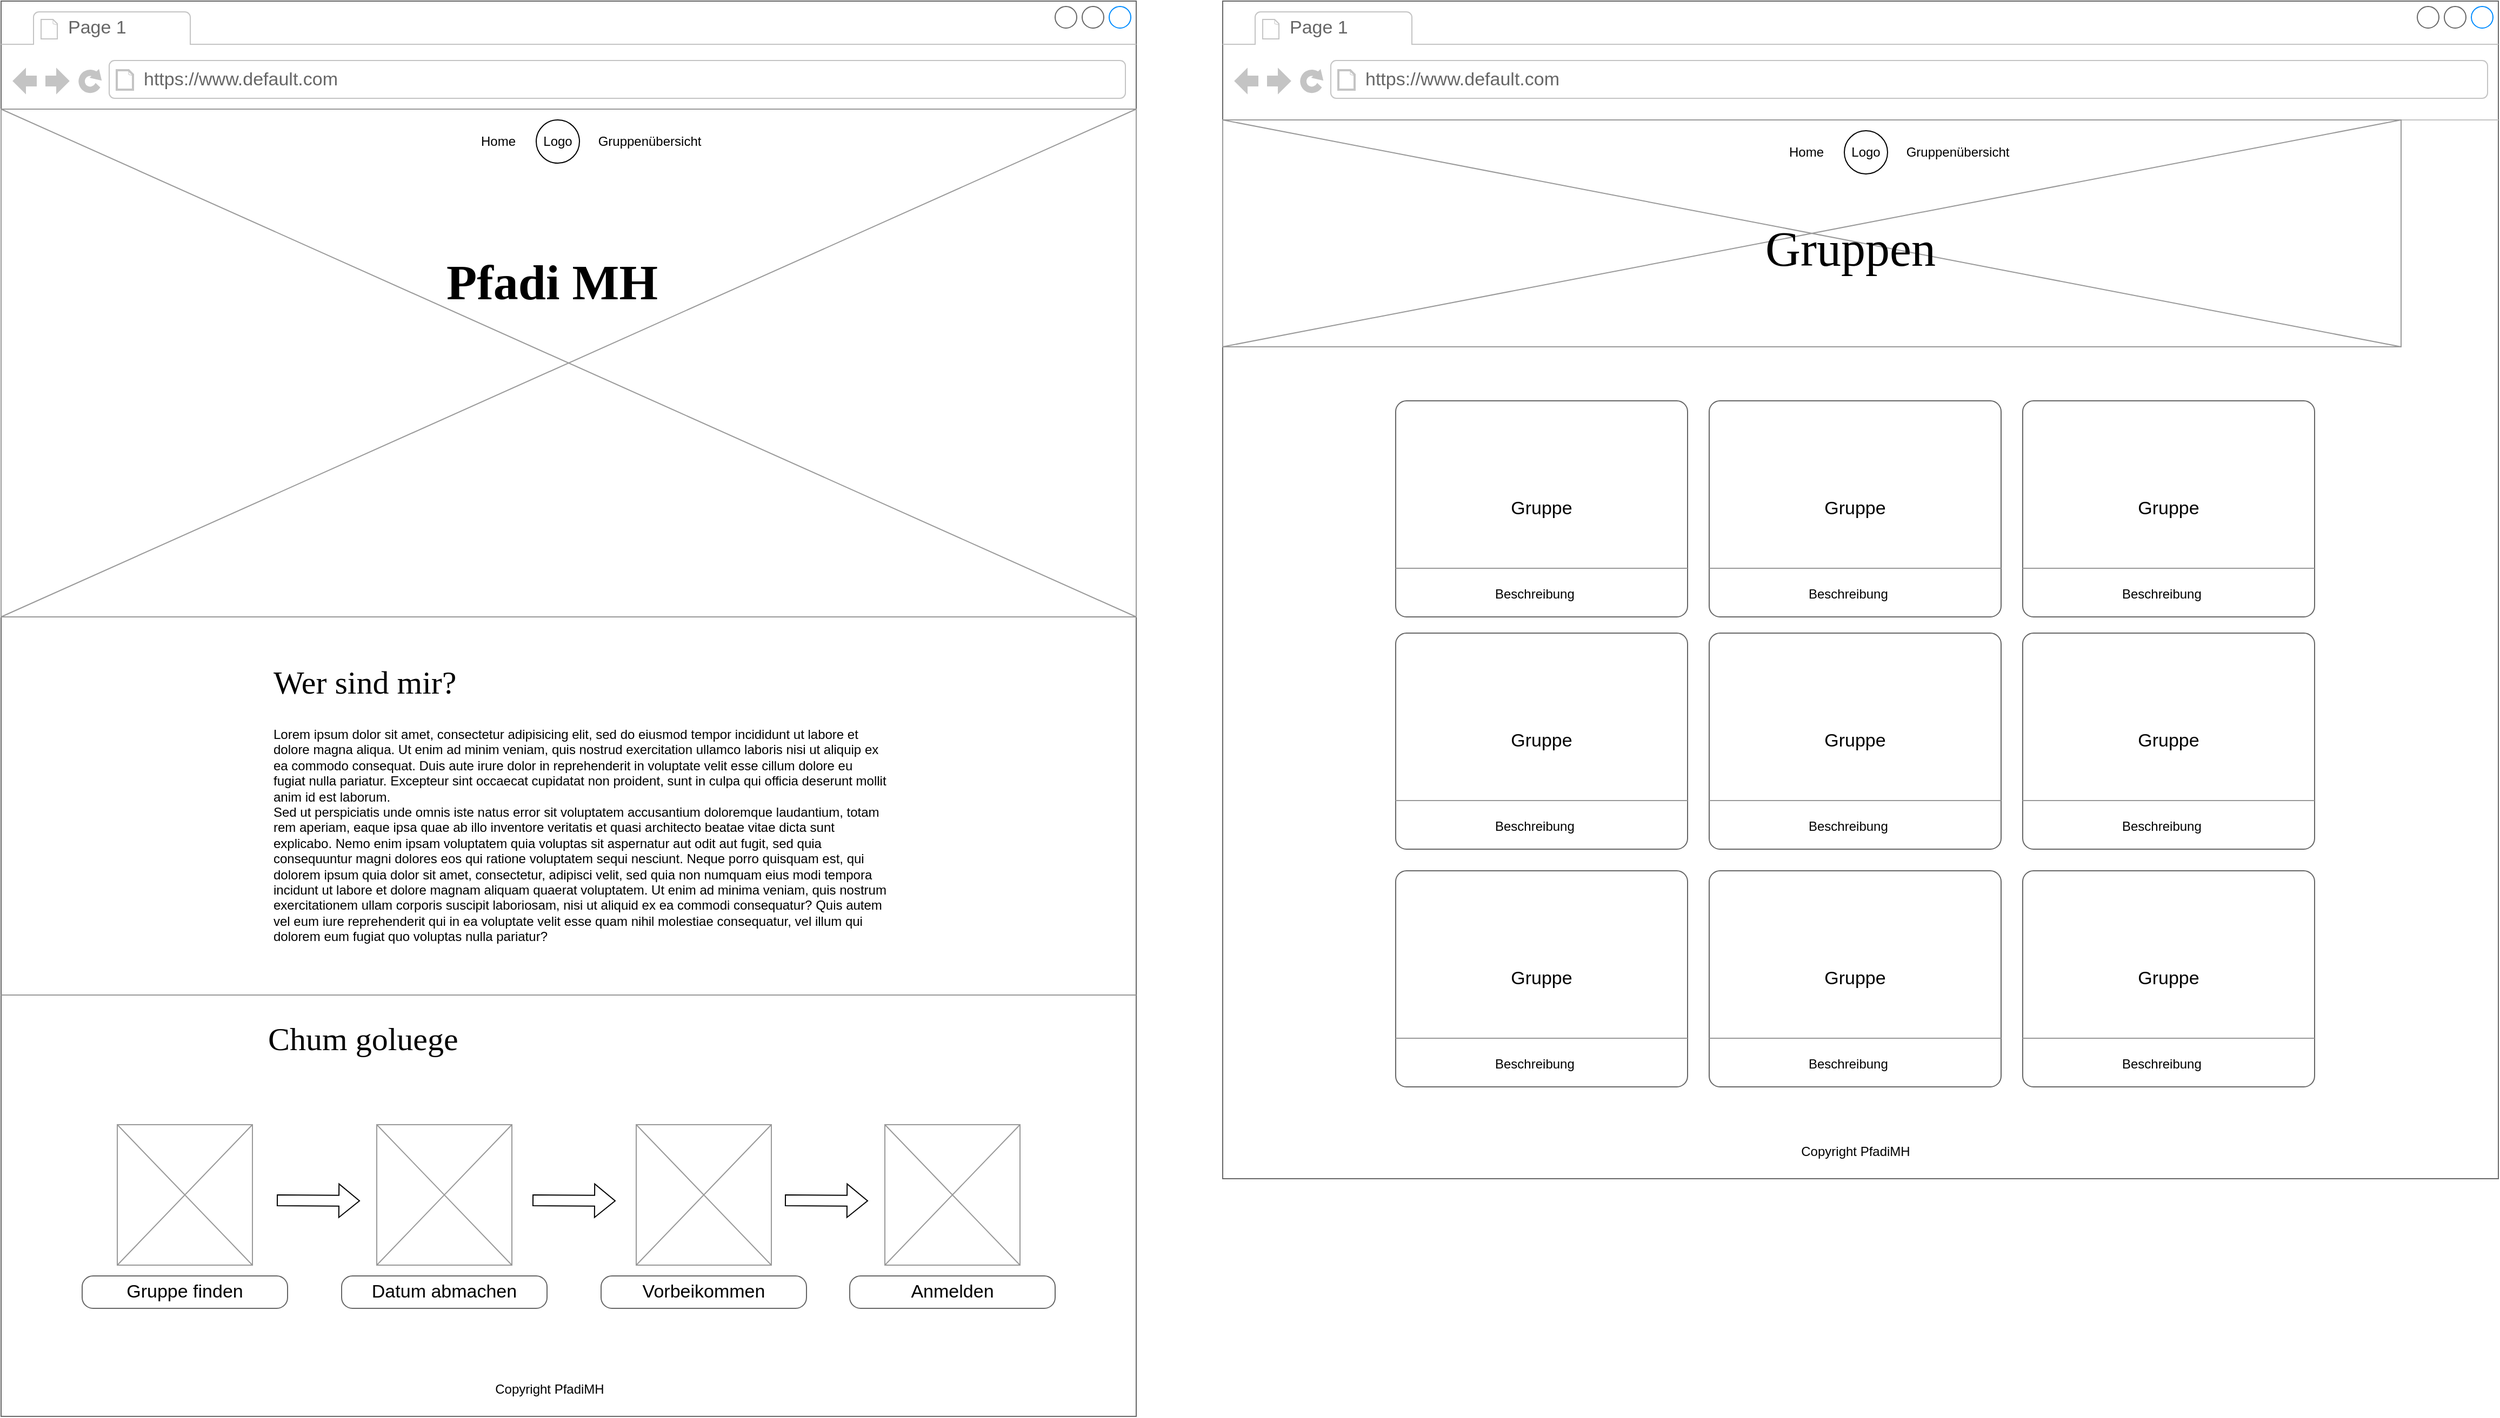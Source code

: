 <mxfile version="24.5.2" type="device">
  <diagram name="Page-1" id="xW-bHU2al_uvpoQPwyNc">
    <mxGraphModel dx="-1550" dy="622" grid="1" gridSize="10" guides="1" tooltips="1" connect="1" arrows="1" fold="1" page="1" pageScale="1" pageWidth="850" pageHeight="1100" math="0" shadow="0">
      <root>
        <mxCell id="0" />
        <mxCell id="1" parent="0" />
        <mxCell id="yNVoWuhnCR1HmCepwcBa-24" value="" style="strokeWidth=1;shadow=0;dashed=0;align=center;html=1;shape=mxgraph.mockup.containers.browserWindow;rSize=0;strokeColor=#666666;mainText=,;recursiveResize=0;rounded=0;labelBackgroundColor=none;fontFamily=Verdana;fontSize=12" vertex="1" parent="1">
          <mxGeometry x="2590" y="350" width="1050" height="1310" as="geometry" />
        </mxCell>
        <mxCell id="yNVoWuhnCR1HmCepwcBa-25" value="Page 1" style="strokeWidth=1;shadow=0;dashed=0;align=center;html=1;shape=mxgraph.mockup.containers.anchor;fontSize=17;fontColor=#666666;align=left;" vertex="1" parent="yNVoWuhnCR1HmCepwcBa-24">
          <mxGeometry x="60" y="12" width="110" height="26" as="geometry" />
        </mxCell>
        <mxCell id="yNVoWuhnCR1HmCepwcBa-26" value="https://www.default.com" style="strokeWidth=1;shadow=0;dashed=0;align=center;html=1;shape=mxgraph.mockup.containers.anchor;rSize=0;fontSize=17;fontColor=#666666;align=left;" vertex="1" parent="yNVoWuhnCR1HmCepwcBa-24">
          <mxGeometry x="130" y="60" width="250" height="26" as="geometry" />
        </mxCell>
        <mxCell id="yNVoWuhnCR1HmCepwcBa-27" value="" style="verticalLabelPosition=bottom;shadow=0;dashed=0;align=center;html=1;verticalAlign=top;strokeWidth=1;shape=mxgraph.mockup.graphics.simpleIcon;strokeColor=#999999;fillColor=#ffffff;rounded=0;labelBackgroundColor=none;fontFamily=Verdana;fontSize=12;fontColor=#000000;" vertex="1" parent="yNVoWuhnCR1HmCepwcBa-24">
          <mxGeometry y="100" width="1050" height="470" as="geometry" />
        </mxCell>
        <mxCell id="yNVoWuhnCR1HmCepwcBa-28" value="&lt;b&gt;&lt;font style=&quot;font-size: 46px;&quot;&gt;Pfadi MH&lt;/font&gt;&lt;/b&gt;" style="text;html=1;points=[];align=left;verticalAlign=top;spacingTop=-4;fontSize=30;fontFamily=Verdana" vertex="1" parent="yNVoWuhnCR1HmCepwcBa-24">
          <mxGeometry x="410" y="230" width="170" height="50" as="geometry" />
        </mxCell>
        <mxCell id="yNVoWuhnCR1HmCepwcBa-29" value="Lorem ipsum dolor sit amet, consectetur adipisicing elit, sed do eiusmod tempor incididunt ut labore et dolore magna aliqua. Ut enim ad minim veniam, quis nostrud exercitation ullamco laboris nisi ut aliquip ex ea commodo consequat. Duis aute irure dolor in reprehenderit in voluptate velit esse cillum dolore eu fugiat nulla pariatur. Excepteur sint occaecat cupidatat non proident, sunt in culpa qui officia deserunt mollit anim id est laborum.&#xa;Sed ut perspiciatis unde omnis iste natus error sit voluptatem accusantium doloremque laudantium, totam rem aperiam, eaque ipsa quae ab illo inventore veritatis et quasi architecto beatae vitae dicta sunt explicabo. Nemo enim ipsam voluptatem quia voluptas sit aspernatur aut odit aut fugit, sed quia consequuntur magni dolores eos qui ratione voluptatem sequi nesciunt. Neque porro quisquam est, qui dolorem ipsum quia dolor sit amet, consectetur, adipisci velit, sed quia non numquam eius modi tempora incidunt ut labore et dolore magnam aliquam quaerat voluptatem. Ut enim ad minima veniam, quis nostrum exercitationem ullam corporis suscipit laboriosam, nisi ut aliquid ex ea commodi consequatur? Quis autem vel eum iure reprehenderit qui in ea voluptate velit esse quam nihil molestiae consequatur, vel illum qui dolorem eum fugiat quo voluptas nulla pariatur?" style="text;spacingTop=-5;whiteSpace=wrap;html=1;align=left;fontSize=12;fontFamily=Helvetica;fillColor=none;strokeColor=none;rounded=0;shadow=1;labelBackgroundColor=none;" vertex="1" parent="yNVoWuhnCR1HmCepwcBa-24">
          <mxGeometry x="250" y="670" width="570" height="240" as="geometry" />
        </mxCell>
        <mxCell id="yNVoWuhnCR1HmCepwcBa-30" value="Wer sind mir?" style="text;html=1;points=[];align=left;verticalAlign=top;spacingTop=-4;fontSize=30;fontFamily=Verdana" vertex="1" parent="yNVoWuhnCR1HmCepwcBa-24">
          <mxGeometry x="250" y="610" width="340" height="50" as="geometry" />
        </mxCell>
        <mxCell id="yNVoWuhnCR1HmCepwcBa-31" value="" style="verticalLabelPosition=bottom;shadow=0;dashed=0;align=center;html=1;verticalAlign=top;strokeWidth=1;shape=mxgraph.mockup.markup.line;strokeColor=#999999;rounded=0;labelBackgroundColor=none;fillColor=#ffffff;fontFamily=Verdana;fontSize=12;fontColor=#000000;" vertex="1" parent="yNVoWuhnCR1HmCepwcBa-24">
          <mxGeometry y="910" width="1050" height="20" as="geometry" />
        </mxCell>
        <mxCell id="yNVoWuhnCR1HmCepwcBa-32" value="Gruppe finden" style="strokeWidth=1;shadow=0;dashed=0;align=center;html=1;shape=mxgraph.mockup.buttons.button;strokeColor=#666666;mainText=;buttonStyle=round;fontSize=17;fontStyle=0;fillColor=none;whiteSpace=wrap;rounded=0;labelBackgroundColor=none;" vertex="1" parent="yNVoWuhnCR1HmCepwcBa-24">
          <mxGeometry x="75" y="1180" width="190" height="30" as="geometry" />
        </mxCell>
        <mxCell id="yNVoWuhnCR1HmCepwcBa-33" value="Datum abmachen" style="strokeWidth=1;shadow=0;dashed=0;align=center;html=1;shape=mxgraph.mockup.buttons.button;strokeColor=#666666;mainText=;buttonStyle=round;fontSize=17;fontStyle=0;fillColor=none;whiteSpace=wrap;rounded=0;labelBackgroundColor=none;" vertex="1" parent="yNVoWuhnCR1HmCepwcBa-24">
          <mxGeometry x="315" y="1180" width="190" height="30" as="geometry" />
        </mxCell>
        <mxCell id="yNVoWuhnCR1HmCepwcBa-34" value="Vorbeikommen" style="strokeWidth=1;shadow=0;dashed=0;align=center;html=1;shape=mxgraph.mockup.buttons.button;strokeColor=#666666;mainText=;buttonStyle=round;fontSize=17;fontStyle=0;fillColor=none;whiteSpace=wrap;rounded=0;labelBackgroundColor=none;" vertex="1" parent="yNVoWuhnCR1HmCepwcBa-24">
          <mxGeometry x="555" y="1180" width="190" height="30" as="geometry" />
        </mxCell>
        <mxCell id="yNVoWuhnCR1HmCepwcBa-35" value="Anmelden" style="strokeWidth=1;shadow=0;dashed=0;align=center;html=1;shape=mxgraph.mockup.buttons.button;strokeColor=#666666;mainText=;buttonStyle=round;fontSize=17;fontStyle=0;fillColor=none;whiteSpace=wrap;rounded=0;labelBackgroundColor=none;" vertex="1" parent="yNVoWuhnCR1HmCepwcBa-24">
          <mxGeometry x="785" y="1180" width="190" height="30" as="geometry" />
        </mxCell>
        <mxCell id="yNVoWuhnCR1HmCepwcBa-36" value="" style="verticalLabelPosition=bottom;shadow=0;dashed=0;align=center;html=1;verticalAlign=top;strokeWidth=1;shape=mxgraph.mockup.graphics.simpleIcon;strokeColor=#999999;fillColor=#ffffff;rounded=0;labelBackgroundColor=none;fontFamily=Verdana;fontSize=12;fontColor=#000000;" vertex="1" parent="yNVoWuhnCR1HmCepwcBa-24">
          <mxGeometry x="107.5" y="1040" width="125" height="130" as="geometry" />
        </mxCell>
        <mxCell id="yNVoWuhnCR1HmCepwcBa-37" value="" style="verticalLabelPosition=bottom;shadow=0;dashed=0;align=center;html=1;verticalAlign=top;strokeWidth=1;shape=mxgraph.mockup.graphics.simpleIcon;strokeColor=#999999;fillColor=#ffffff;rounded=0;labelBackgroundColor=none;fontFamily=Verdana;fontSize=12;fontColor=#000000;" vertex="1" parent="yNVoWuhnCR1HmCepwcBa-24">
          <mxGeometry x="347.5" y="1040" width="125" height="130" as="geometry" />
        </mxCell>
        <mxCell id="yNVoWuhnCR1HmCepwcBa-38" value="" style="verticalLabelPosition=bottom;shadow=0;dashed=0;align=center;html=1;verticalAlign=top;strokeWidth=1;shape=mxgraph.mockup.graphics.simpleIcon;strokeColor=#999999;fillColor=#ffffff;rounded=0;labelBackgroundColor=none;fontFamily=Verdana;fontSize=12;fontColor=#000000;" vertex="1" parent="yNVoWuhnCR1HmCepwcBa-24">
          <mxGeometry x="587.5" y="1040" width="125" height="130" as="geometry" />
        </mxCell>
        <mxCell id="yNVoWuhnCR1HmCepwcBa-39" value="" style="verticalLabelPosition=bottom;shadow=0;dashed=0;align=center;html=1;verticalAlign=top;strokeWidth=1;shape=mxgraph.mockup.graphics.simpleIcon;strokeColor=#999999;fillColor=#ffffff;rounded=0;labelBackgroundColor=none;fontFamily=Verdana;fontSize=12;fontColor=#000000;" vertex="1" parent="yNVoWuhnCR1HmCepwcBa-24">
          <mxGeometry x="817.5" y="1040" width="125" height="130" as="geometry" />
        </mxCell>
        <mxCell id="yNVoWuhnCR1HmCepwcBa-40" value="" style="shape=flexArrow;endArrow=classic;html=1;rounded=0;entryX=-0.044;entryY=0.773;entryDx=0;entryDy=0;entryPerimeter=0;" edge="1" parent="yNVoWuhnCR1HmCepwcBa-24">
          <mxGeometry width="50" height="50" relative="1" as="geometry">
            <mxPoint x="255" y="1110" as="sourcePoint" />
            <mxPoint x="332" y="1110.49" as="targetPoint" />
          </mxGeometry>
        </mxCell>
        <mxCell id="yNVoWuhnCR1HmCepwcBa-41" value="" style="shape=flexArrow;endArrow=classic;html=1;rounded=0;entryX=-0.044;entryY=0.773;entryDx=0;entryDy=0;entryPerimeter=0;" edge="1" parent="yNVoWuhnCR1HmCepwcBa-24">
          <mxGeometry width="50" height="50" relative="1" as="geometry">
            <mxPoint x="491.5" y="1110" as="sourcePoint" />
            <mxPoint x="568.5" y="1110.49" as="targetPoint" />
          </mxGeometry>
        </mxCell>
        <mxCell id="yNVoWuhnCR1HmCepwcBa-42" value="" style="shape=flexArrow;endArrow=classic;html=1;rounded=0;entryX=-0.044;entryY=0.773;entryDx=0;entryDy=0;entryPerimeter=0;" edge="1" parent="yNVoWuhnCR1HmCepwcBa-24">
          <mxGeometry width="50" height="50" relative="1" as="geometry">
            <mxPoint x="725" y="1110" as="sourcePoint" />
            <mxPoint x="802" y="1110.49" as="targetPoint" />
          </mxGeometry>
        </mxCell>
        <mxCell id="yNVoWuhnCR1HmCepwcBa-44" value="Chum goluege" style="text;html=1;points=[];align=left;verticalAlign=top;spacingTop=-4;fontSize=30;fontFamily=Verdana" vertex="1" parent="yNVoWuhnCR1HmCepwcBa-24">
          <mxGeometry x="245" y="940" width="340" height="50" as="geometry" />
        </mxCell>
        <mxCell id="yNVoWuhnCR1HmCepwcBa-181" value="Copyright PfadiMH" style="text;html=1;align=center;verticalAlign=middle;whiteSpace=wrap;rounded=0;" vertex="1" parent="yNVoWuhnCR1HmCepwcBa-24">
          <mxGeometry x="435" y="1270" width="145" height="30" as="geometry" />
        </mxCell>
        <mxCell id="yNVoWuhnCR1HmCepwcBa-183" value="Logo" style="ellipse;whiteSpace=wrap;html=1;aspect=fixed;" vertex="1" parent="yNVoWuhnCR1HmCepwcBa-24">
          <mxGeometry x="495" y="110" width="40" height="40" as="geometry" />
        </mxCell>
        <mxCell id="yNVoWuhnCR1HmCepwcBa-184" value="Home" style="text;html=1;align=center;verticalAlign=middle;whiteSpace=wrap;rounded=0;" vertex="1" parent="yNVoWuhnCR1HmCepwcBa-24">
          <mxGeometry x="430" y="115" width="60" height="30" as="geometry" />
        </mxCell>
        <mxCell id="yNVoWuhnCR1HmCepwcBa-185" value="Gruppenübersicht" style="text;html=1;align=center;verticalAlign=middle;whiteSpace=wrap;rounded=0;" vertex="1" parent="yNVoWuhnCR1HmCepwcBa-24">
          <mxGeometry x="570" y="115" width="60" height="30" as="geometry" />
        </mxCell>
        <mxCell id="yNVoWuhnCR1HmCepwcBa-46" value="" style="strokeWidth=1;shadow=0;dashed=0;align=center;html=1;shape=mxgraph.mockup.containers.browserWindow;rSize=0;strokeColor=#666666;mainText=,;recursiveResize=0;rounded=0;labelBackgroundColor=none;fontFamily=Verdana;fontSize=12" vertex="1" parent="1">
          <mxGeometry x="3720" y="350" width="1180" height="1090" as="geometry" />
        </mxCell>
        <mxCell id="yNVoWuhnCR1HmCepwcBa-47" value="Page 1" style="strokeWidth=1;shadow=0;dashed=0;align=center;html=1;shape=mxgraph.mockup.containers.anchor;fontSize=17;fontColor=#666666;align=left;" vertex="1" parent="yNVoWuhnCR1HmCepwcBa-46">
          <mxGeometry x="60" y="12" width="110" height="26" as="geometry" />
        </mxCell>
        <mxCell id="yNVoWuhnCR1HmCepwcBa-48" value="https://www.default.com" style="strokeWidth=1;shadow=0;dashed=0;align=center;html=1;shape=mxgraph.mockup.containers.anchor;rSize=0;fontSize=17;fontColor=#666666;align=left;" vertex="1" parent="yNVoWuhnCR1HmCepwcBa-46">
          <mxGeometry x="130" y="60" width="250" height="26" as="geometry" />
        </mxCell>
        <mxCell id="yNVoWuhnCR1HmCepwcBa-49" value="" style="verticalLabelPosition=bottom;shadow=0;dashed=0;align=center;html=1;verticalAlign=top;strokeWidth=1;shape=mxgraph.mockup.graphics.simpleIcon;strokeColor=#999999;fillColor=#ffffff;rounded=0;labelBackgroundColor=none;fontFamily=Verdana;fontSize=12;fontColor=#000000;" vertex="1" parent="yNVoWuhnCR1HmCepwcBa-46">
          <mxGeometry y="110" width="1090" height="210" as="geometry" />
        </mxCell>
        <mxCell id="yNVoWuhnCR1HmCepwcBa-50" value="&lt;font style=&quot;font-size: 45px;&quot;&gt;Gruppen&lt;/font&gt;" style="text;html=1;points=[];align=left;verticalAlign=top;spacingTop=-4;fontSize=30;fontFamily=Verdana" vertex="1" parent="yNVoWuhnCR1HmCepwcBa-46">
          <mxGeometry x="500" y="200" width="170" height="50" as="geometry" />
        </mxCell>
        <mxCell id="yNVoWuhnCR1HmCepwcBa-52" value="" style="group" vertex="1" connectable="0" parent="yNVoWuhnCR1HmCepwcBa-46">
          <mxGeometry x="160" y="370" width="850" height="200" as="geometry" />
        </mxCell>
        <mxCell id="yNVoWuhnCR1HmCepwcBa-53" value="" style="group" vertex="1" connectable="0" parent="yNVoWuhnCR1HmCepwcBa-52">
          <mxGeometry x="580" width="270" height="200" as="geometry" />
        </mxCell>
        <mxCell id="yNVoWuhnCR1HmCepwcBa-54" value="Gruppe" style="strokeWidth=1;shadow=0;dashed=0;align=center;html=1;shape=mxgraph.mockup.buttons.button;strokeColor=#666666;mainText=;buttonStyle=round;fontSize=17;fontStyle=0;fillColor=none;whiteSpace=wrap;rounded=0;labelBackgroundColor=none;" vertex="1" parent="yNVoWuhnCR1HmCepwcBa-53">
          <mxGeometry width="270" height="200" as="geometry" />
        </mxCell>
        <mxCell id="yNVoWuhnCR1HmCepwcBa-55" value="" style="verticalLabelPosition=bottom;shadow=0;dashed=0;align=center;html=1;verticalAlign=top;strokeWidth=1;shape=mxgraph.mockup.markup.line;strokeColor=#999999;rounded=0;labelBackgroundColor=none;fillColor=#ffffff;fontFamily=Verdana;fontSize=12;fontColor=#000000;" vertex="1" parent="yNVoWuhnCR1HmCepwcBa-53">
          <mxGeometry y="145" width="270" height="20" as="geometry" />
        </mxCell>
        <mxCell id="yNVoWuhnCR1HmCepwcBa-56" value="Beschreibung" style="text;whiteSpace=wrap;html=1;" vertex="1" parent="yNVoWuhnCR1HmCepwcBa-53">
          <mxGeometry x="90" y="165" width="90" height="30" as="geometry" />
        </mxCell>
        <mxCell id="yNVoWuhnCR1HmCepwcBa-57" value="" style="group" vertex="1" connectable="0" parent="yNVoWuhnCR1HmCepwcBa-52">
          <mxGeometry x="290" width="270" height="200" as="geometry" />
        </mxCell>
        <mxCell id="yNVoWuhnCR1HmCepwcBa-58" value="Gruppe" style="strokeWidth=1;shadow=0;dashed=0;align=center;html=1;shape=mxgraph.mockup.buttons.button;strokeColor=#666666;mainText=;buttonStyle=round;fontSize=17;fontStyle=0;fillColor=none;whiteSpace=wrap;rounded=0;labelBackgroundColor=none;" vertex="1" parent="yNVoWuhnCR1HmCepwcBa-57">
          <mxGeometry width="270" height="200" as="geometry" />
        </mxCell>
        <mxCell id="yNVoWuhnCR1HmCepwcBa-59" value="" style="verticalLabelPosition=bottom;shadow=0;dashed=0;align=center;html=1;verticalAlign=top;strokeWidth=1;shape=mxgraph.mockup.markup.line;strokeColor=#999999;rounded=0;labelBackgroundColor=none;fillColor=#ffffff;fontFamily=Verdana;fontSize=12;fontColor=#000000;" vertex="1" parent="yNVoWuhnCR1HmCepwcBa-57">
          <mxGeometry y="145" width="270" height="20" as="geometry" />
        </mxCell>
        <mxCell id="yNVoWuhnCR1HmCepwcBa-60" value="Beschreibung" style="text;whiteSpace=wrap;html=1;" vertex="1" parent="yNVoWuhnCR1HmCepwcBa-57">
          <mxGeometry x="90" y="165" width="90" height="30" as="geometry" />
        </mxCell>
        <mxCell id="yNVoWuhnCR1HmCepwcBa-61" value="" style="group" vertex="1" connectable="0" parent="yNVoWuhnCR1HmCepwcBa-52">
          <mxGeometry width="270" height="200" as="geometry" />
        </mxCell>
        <mxCell id="yNVoWuhnCR1HmCepwcBa-62" value="Gruppe" style="strokeWidth=1;shadow=0;dashed=0;align=center;html=1;shape=mxgraph.mockup.buttons.button;strokeColor=#666666;mainText=;buttonStyle=round;fontSize=17;fontStyle=0;fillColor=none;whiteSpace=wrap;rounded=0;labelBackgroundColor=none;" vertex="1" parent="yNVoWuhnCR1HmCepwcBa-61">
          <mxGeometry width="270" height="200" as="geometry" />
        </mxCell>
        <mxCell id="yNVoWuhnCR1HmCepwcBa-63" value="" style="verticalLabelPosition=bottom;shadow=0;dashed=0;align=center;html=1;verticalAlign=top;strokeWidth=1;shape=mxgraph.mockup.markup.line;strokeColor=#999999;rounded=0;labelBackgroundColor=none;fillColor=#ffffff;fontFamily=Verdana;fontSize=12;fontColor=#000000;" vertex="1" parent="yNVoWuhnCR1HmCepwcBa-61">
          <mxGeometry y="145" width="270" height="20" as="geometry" />
        </mxCell>
        <mxCell id="yNVoWuhnCR1HmCepwcBa-64" value="Beschreibung" style="text;whiteSpace=wrap;html=1;" vertex="1" parent="yNVoWuhnCR1HmCepwcBa-61">
          <mxGeometry x="90" y="165" width="90" height="30" as="geometry" />
        </mxCell>
        <mxCell id="yNVoWuhnCR1HmCepwcBa-65" value="" style="group" vertex="1" connectable="0" parent="yNVoWuhnCR1HmCepwcBa-46">
          <mxGeometry x="160" y="585" width="850" height="200" as="geometry" />
        </mxCell>
        <mxCell id="yNVoWuhnCR1HmCepwcBa-66" value="" style="group" vertex="1" connectable="0" parent="yNVoWuhnCR1HmCepwcBa-65">
          <mxGeometry x="580" width="270" height="200" as="geometry" />
        </mxCell>
        <mxCell id="yNVoWuhnCR1HmCepwcBa-67" value="Gruppe" style="strokeWidth=1;shadow=0;dashed=0;align=center;html=1;shape=mxgraph.mockup.buttons.button;strokeColor=#666666;mainText=;buttonStyle=round;fontSize=17;fontStyle=0;fillColor=none;whiteSpace=wrap;rounded=0;labelBackgroundColor=none;" vertex="1" parent="yNVoWuhnCR1HmCepwcBa-66">
          <mxGeometry width="270" height="200" as="geometry" />
        </mxCell>
        <mxCell id="yNVoWuhnCR1HmCepwcBa-68" value="" style="verticalLabelPosition=bottom;shadow=0;dashed=0;align=center;html=1;verticalAlign=top;strokeWidth=1;shape=mxgraph.mockup.markup.line;strokeColor=#999999;rounded=0;labelBackgroundColor=none;fillColor=#ffffff;fontFamily=Verdana;fontSize=12;fontColor=#000000;" vertex="1" parent="yNVoWuhnCR1HmCepwcBa-66">
          <mxGeometry y="145" width="270" height="20" as="geometry" />
        </mxCell>
        <mxCell id="yNVoWuhnCR1HmCepwcBa-69" value="Beschreibung" style="text;whiteSpace=wrap;html=1;" vertex="1" parent="yNVoWuhnCR1HmCepwcBa-66">
          <mxGeometry x="90" y="165" width="90" height="30" as="geometry" />
        </mxCell>
        <mxCell id="yNVoWuhnCR1HmCepwcBa-70" value="" style="group" vertex="1" connectable="0" parent="yNVoWuhnCR1HmCepwcBa-65">
          <mxGeometry x="290" width="270" height="200" as="geometry" />
        </mxCell>
        <mxCell id="yNVoWuhnCR1HmCepwcBa-71" value="Gruppe" style="strokeWidth=1;shadow=0;dashed=0;align=center;html=1;shape=mxgraph.mockup.buttons.button;strokeColor=#666666;mainText=;buttonStyle=round;fontSize=17;fontStyle=0;fillColor=none;whiteSpace=wrap;rounded=0;labelBackgroundColor=none;" vertex="1" parent="yNVoWuhnCR1HmCepwcBa-70">
          <mxGeometry width="270" height="200" as="geometry" />
        </mxCell>
        <mxCell id="yNVoWuhnCR1HmCepwcBa-72" value="" style="verticalLabelPosition=bottom;shadow=0;dashed=0;align=center;html=1;verticalAlign=top;strokeWidth=1;shape=mxgraph.mockup.markup.line;strokeColor=#999999;rounded=0;labelBackgroundColor=none;fillColor=#ffffff;fontFamily=Verdana;fontSize=12;fontColor=#000000;" vertex="1" parent="yNVoWuhnCR1HmCepwcBa-70">
          <mxGeometry y="145" width="270" height="20" as="geometry" />
        </mxCell>
        <mxCell id="yNVoWuhnCR1HmCepwcBa-73" value="Beschreibung" style="text;whiteSpace=wrap;html=1;" vertex="1" parent="yNVoWuhnCR1HmCepwcBa-70">
          <mxGeometry x="90" y="165" width="90" height="30" as="geometry" />
        </mxCell>
        <mxCell id="yNVoWuhnCR1HmCepwcBa-74" value="" style="group" vertex="1" connectable="0" parent="yNVoWuhnCR1HmCepwcBa-65">
          <mxGeometry width="270" height="200" as="geometry" />
        </mxCell>
        <mxCell id="yNVoWuhnCR1HmCepwcBa-75" value="Gruppe" style="strokeWidth=1;shadow=0;dashed=0;align=center;html=1;shape=mxgraph.mockup.buttons.button;strokeColor=#666666;mainText=;buttonStyle=round;fontSize=17;fontStyle=0;fillColor=none;whiteSpace=wrap;rounded=0;labelBackgroundColor=none;" vertex="1" parent="yNVoWuhnCR1HmCepwcBa-74">
          <mxGeometry width="270" height="200" as="geometry" />
        </mxCell>
        <mxCell id="yNVoWuhnCR1HmCepwcBa-76" value="" style="verticalLabelPosition=bottom;shadow=0;dashed=0;align=center;html=1;verticalAlign=top;strokeWidth=1;shape=mxgraph.mockup.markup.line;strokeColor=#999999;rounded=0;labelBackgroundColor=none;fillColor=#ffffff;fontFamily=Verdana;fontSize=12;fontColor=#000000;" vertex="1" parent="yNVoWuhnCR1HmCepwcBa-74">
          <mxGeometry y="145" width="270" height="20" as="geometry" />
        </mxCell>
        <mxCell id="yNVoWuhnCR1HmCepwcBa-77" value="Beschreibung" style="text;whiteSpace=wrap;html=1;" vertex="1" parent="yNVoWuhnCR1HmCepwcBa-74">
          <mxGeometry x="90" y="165" width="90" height="30" as="geometry" />
        </mxCell>
        <mxCell id="yNVoWuhnCR1HmCepwcBa-78" value="" style="group" vertex="1" connectable="0" parent="yNVoWuhnCR1HmCepwcBa-46">
          <mxGeometry x="160" y="805" width="850" height="200" as="geometry" />
        </mxCell>
        <mxCell id="yNVoWuhnCR1HmCepwcBa-79" value="" style="group" vertex="1" connectable="0" parent="yNVoWuhnCR1HmCepwcBa-78">
          <mxGeometry x="580" width="270" height="200" as="geometry" />
        </mxCell>
        <mxCell id="yNVoWuhnCR1HmCepwcBa-80" value="Gruppe" style="strokeWidth=1;shadow=0;dashed=0;align=center;html=1;shape=mxgraph.mockup.buttons.button;strokeColor=#666666;mainText=;buttonStyle=round;fontSize=17;fontStyle=0;fillColor=none;whiteSpace=wrap;rounded=0;labelBackgroundColor=none;" vertex="1" parent="yNVoWuhnCR1HmCepwcBa-79">
          <mxGeometry width="270" height="200" as="geometry" />
        </mxCell>
        <mxCell id="yNVoWuhnCR1HmCepwcBa-81" value="" style="verticalLabelPosition=bottom;shadow=0;dashed=0;align=center;html=1;verticalAlign=top;strokeWidth=1;shape=mxgraph.mockup.markup.line;strokeColor=#999999;rounded=0;labelBackgroundColor=none;fillColor=#ffffff;fontFamily=Verdana;fontSize=12;fontColor=#000000;" vertex="1" parent="yNVoWuhnCR1HmCepwcBa-79">
          <mxGeometry y="145" width="270" height="20" as="geometry" />
        </mxCell>
        <mxCell id="yNVoWuhnCR1HmCepwcBa-82" value="Beschreibung" style="text;whiteSpace=wrap;html=1;" vertex="1" parent="yNVoWuhnCR1HmCepwcBa-79">
          <mxGeometry x="90" y="165" width="90" height="30" as="geometry" />
        </mxCell>
        <mxCell id="yNVoWuhnCR1HmCepwcBa-83" value="" style="group" vertex="1" connectable="0" parent="yNVoWuhnCR1HmCepwcBa-78">
          <mxGeometry x="290" width="270" height="200" as="geometry" />
        </mxCell>
        <mxCell id="yNVoWuhnCR1HmCepwcBa-84" value="Gruppe" style="strokeWidth=1;shadow=0;dashed=0;align=center;html=1;shape=mxgraph.mockup.buttons.button;strokeColor=#666666;mainText=;buttonStyle=round;fontSize=17;fontStyle=0;fillColor=none;whiteSpace=wrap;rounded=0;labelBackgroundColor=none;" vertex="1" parent="yNVoWuhnCR1HmCepwcBa-83">
          <mxGeometry width="270" height="200" as="geometry" />
        </mxCell>
        <mxCell id="yNVoWuhnCR1HmCepwcBa-85" value="" style="verticalLabelPosition=bottom;shadow=0;dashed=0;align=center;html=1;verticalAlign=top;strokeWidth=1;shape=mxgraph.mockup.markup.line;strokeColor=#999999;rounded=0;labelBackgroundColor=none;fillColor=#ffffff;fontFamily=Verdana;fontSize=12;fontColor=#000000;" vertex="1" parent="yNVoWuhnCR1HmCepwcBa-83">
          <mxGeometry y="145" width="270" height="20" as="geometry" />
        </mxCell>
        <mxCell id="yNVoWuhnCR1HmCepwcBa-86" value="Beschreibung" style="text;whiteSpace=wrap;html=1;" vertex="1" parent="yNVoWuhnCR1HmCepwcBa-83">
          <mxGeometry x="90" y="165" width="90" height="30" as="geometry" />
        </mxCell>
        <mxCell id="yNVoWuhnCR1HmCepwcBa-87" value="" style="group" vertex="1" connectable="0" parent="yNVoWuhnCR1HmCepwcBa-78">
          <mxGeometry width="270" height="200" as="geometry" />
        </mxCell>
        <mxCell id="yNVoWuhnCR1HmCepwcBa-88" value="Gruppe" style="strokeWidth=1;shadow=0;dashed=0;align=center;html=1;shape=mxgraph.mockup.buttons.button;strokeColor=#666666;mainText=;buttonStyle=round;fontSize=17;fontStyle=0;fillColor=none;whiteSpace=wrap;rounded=0;labelBackgroundColor=none;" vertex="1" parent="yNVoWuhnCR1HmCepwcBa-87">
          <mxGeometry width="270" height="200" as="geometry" />
        </mxCell>
        <mxCell id="yNVoWuhnCR1HmCepwcBa-89" value="" style="verticalLabelPosition=bottom;shadow=0;dashed=0;align=center;html=1;verticalAlign=top;strokeWidth=1;shape=mxgraph.mockup.markup.line;strokeColor=#999999;rounded=0;labelBackgroundColor=none;fillColor=#ffffff;fontFamily=Verdana;fontSize=12;fontColor=#000000;" vertex="1" parent="yNVoWuhnCR1HmCepwcBa-87">
          <mxGeometry y="145" width="270" height="20" as="geometry" />
        </mxCell>
        <mxCell id="yNVoWuhnCR1HmCepwcBa-90" value="Beschreibung" style="text;whiteSpace=wrap;html=1;" vertex="1" parent="yNVoWuhnCR1HmCepwcBa-87">
          <mxGeometry x="90" y="165" width="90" height="30" as="geometry" />
        </mxCell>
        <mxCell id="yNVoWuhnCR1HmCepwcBa-182" value="Copyright PfadiMH" style="text;html=1;align=center;verticalAlign=middle;whiteSpace=wrap;rounded=0;" vertex="1" parent="yNVoWuhnCR1HmCepwcBa-46">
          <mxGeometry x="512.5" y="1050" width="145" height="30" as="geometry" />
        </mxCell>
        <mxCell id="yNVoWuhnCR1HmCepwcBa-190" value="Logo" style="ellipse;whiteSpace=wrap;html=1;aspect=fixed;" vertex="1" parent="yNVoWuhnCR1HmCepwcBa-46">
          <mxGeometry x="575" y="120" width="40" height="40" as="geometry" />
        </mxCell>
        <mxCell id="yNVoWuhnCR1HmCepwcBa-191" value="Home" style="text;html=1;align=center;verticalAlign=middle;whiteSpace=wrap;rounded=0;" vertex="1" parent="yNVoWuhnCR1HmCepwcBa-46">
          <mxGeometry x="510" y="125" width="60" height="30" as="geometry" />
        </mxCell>
        <mxCell id="yNVoWuhnCR1HmCepwcBa-192" value="Gruppenübersicht" style="text;html=1;align=center;verticalAlign=middle;whiteSpace=wrap;rounded=0;" vertex="1" parent="yNVoWuhnCR1HmCepwcBa-46">
          <mxGeometry x="650" y="125" width="60" height="30" as="geometry" />
        </mxCell>
      </root>
    </mxGraphModel>
  </diagram>
</mxfile>

